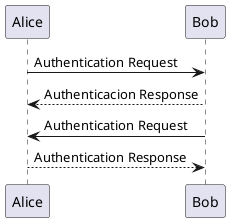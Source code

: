 @startuml ejmParticipante
Alice -> Bob: Authentication Request
Bob --> Alice: Authenticacion Response

Bob -> Alice: Authentication Request
Alice --> Bob: Authentication Response
@enduml


